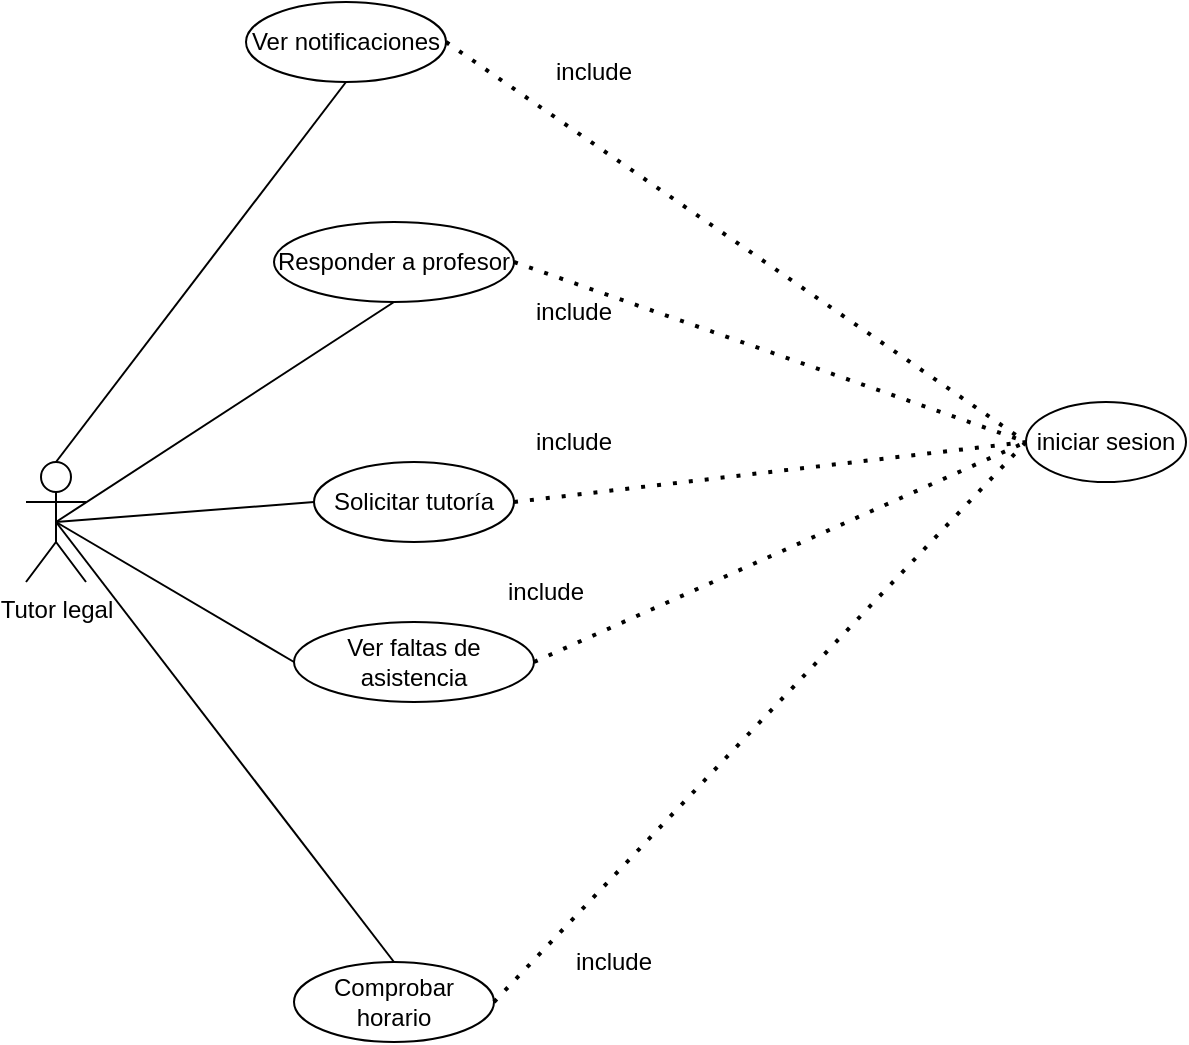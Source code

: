 <mxfile version="23.1.2" type="device">
  <diagram name="Página-1" id="hyVqW1V0iI4zDTiHf05N">
    <mxGraphModel dx="1434" dy="738" grid="1" gridSize="10" guides="1" tooltips="1" connect="1" arrows="1" fold="1" page="1" pageScale="1" pageWidth="827" pageHeight="1169" math="0" shadow="0">
      <root>
        <mxCell id="0" />
        <mxCell id="1" parent="0" />
        <mxCell id="z5FNIsvP50M4G_LjBHTO-1" value="Tutor legal" style="shape=umlActor;verticalLabelPosition=bottom;verticalAlign=top;html=1;outlineConnect=0;" parent="1" vertex="1">
          <mxGeometry x="170" y="320" width="30" height="60" as="geometry" />
        </mxCell>
        <mxCell id="z5FNIsvP50M4G_LjBHTO-2" value="Ver notificaciones" style="ellipse;whiteSpace=wrap;html=1;" parent="1" vertex="1">
          <mxGeometry x="280" y="90" width="100" height="40" as="geometry" />
        </mxCell>
        <mxCell id="z5FNIsvP50M4G_LjBHTO-3" value="Responder a profesor" style="ellipse;whiteSpace=wrap;html=1;" parent="1" vertex="1">
          <mxGeometry x="294" y="200" width="120" height="40" as="geometry" />
        </mxCell>
        <mxCell id="z5FNIsvP50M4G_LjBHTO-4" value="Ver faltas de asistencia" style="ellipse;whiteSpace=wrap;html=1;" parent="1" vertex="1">
          <mxGeometry x="304" y="400" width="120" height="40" as="geometry" />
        </mxCell>
        <mxCell id="z5FNIsvP50M4G_LjBHTO-5" value="Solicitar tutoría" style="ellipse;whiteSpace=wrap;html=1;" parent="1" vertex="1">
          <mxGeometry x="314" y="320" width="100" height="40" as="geometry" />
        </mxCell>
        <mxCell id="z5FNIsvP50M4G_LjBHTO-7" value="Comprobar horario" style="ellipse;whiteSpace=wrap;html=1;" parent="1" vertex="1">
          <mxGeometry x="304" y="570" width="100" height="40" as="geometry" />
        </mxCell>
        <mxCell id="LBB_YN3q98yg1C6do47--1" value="" style="endArrow=none;html=1;rounded=0;entryX=0.5;entryY=1;entryDx=0;entryDy=0;exitX=0.5;exitY=0;exitDx=0;exitDy=0;exitPerimeter=0;" edge="1" parent="1" source="z5FNIsvP50M4G_LjBHTO-1" target="z5FNIsvP50M4G_LjBHTO-2">
          <mxGeometry width="50" height="50" relative="1" as="geometry">
            <mxPoint x="180" y="290" as="sourcePoint" />
            <mxPoint x="230" y="240" as="targetPoint" />
          </mxGeometry>
        </mxCell>
        <mxCell id="LBB_YN3q98yg1C6do47--2" value="" style="endArrow=none;html=1;rounded=0;entryX=0.5;entryY=1;entryDx=0;entryDy=0;exitX=0.5;exitY=0.5;exitDx=0;exitDy=0;exitPerimeter=0;" edge="1" parent="1" source="z5FNIsvP50M4G_LjBHTO-1" target="z5FNIsvP50M4G_LjBHTO-3">
          <mxGeometry width="50" height="50" relative="1" as="geometry">
            <mxPoint x="195" y="330" as="sourcePoint" />
            <mxPoint x="250" y="230" as="targetPoint" />
          </mxGeometry>
        </mxCell>
        <mxCell id="LBB_YN3q98yg1C6do47--3" value="" style="endArrow=none;html=1;rounded=0;entryX=0;entryY=0.5;entryDx=0;entryDy=0;exitX=0.5;exitY=0.5;exitDx=0;exitDy=0;exitPerimeter=0;" edge="1" parent="1" source="z5FNIsvP50M4G_LjBHTO-1" target="z5FNIsvP50M4G_LjBHTO-5">
          <mxGeometry width="50" height="50" relative="1" as="geometry">
            <mxPoint x="195" y="360" as="sourcePoint" />
            <mxPoint x="360" y="290" as="targetPoint" />
          </mxGeometry>
        </mxCell>
        <mxCell id="LBB_YN3q98yg1C6do47--4" value="" style="endArrow=none;html=1;rounded=0;entryX=0;entryY=0.5;entryDx=0;entryDy=0;exitX=0.5;exitY=0.5;exitDx=0;exitDy=0;exitPerimeter=0;" edge="1" parent="1" source="z5FNIsvP50M4G_LjBHTO-1" target="z5FNIsvP50M4G_LjBHTO-4">
          <mxGeometry width="50" height="50" relative="1" as="geometry">
            <mxPoint x="195" y="360" as="sourcePoint" />
            <mxPoint x="390" y="340" as="targetPoint" />
          </mxGeometry>
        </mxCell>
        <mxCell id="LBB_YN3q98yg1C6do47--5" value="" style="endArrow=none;html=1;rounded=0;entryX=0.5;entryY=0;entryDx=0;entryDy=0;exitX=0.5;exitY=0.5;exitDx=0;exitDy=0;exitPerimeter=0;" edge="1" parent="1" source="z5FNIsvP50M4G_LjBHTO-1" target="z5FNIsvP50M4G_LjBHTO-7">
          <mxGeometry width="50" height="50" relative="1" as="geometry">
            <mxPoint x="195" y="360" as="sourcePoint" />
            <mxPoint x="270" y="420" as="targetPoint" />
          </mxGeometry>
        </mxCell>
        <mxCell id="LBB_YN3q98yg1C6do47--6" value="iniciar sesion" style="ellipse;whiteSpace=wrap;html=1;" vertex="1" parent="1">
          <mxGeometry x="670" y="290" width="80" height="40" as="geometry" />
        </mxCell>
        <mxCell id="LBB_YN3q98yg1C6do47--7" value="" style="endArrow=none;dashed=1;html=1;dashPattern=1 3;strokeWidth=2;rounded=0;entryX=0;entryY=0.5;entryDx=0;entryDy=0;exitX=1;exitY=0.5;exitDx=0;exitDy=0;" edge="1" parent="1" source="z5FNIsvP50M4G_LjBHTO-2" target="LBB_YN3q98yg1C6do47--6">
          <mxGeometry width="50" height="50" relative="1" as="geometry">
            <mxPoint x="450" y="220" as="sourcePoint" />
            <mxPoint x="500" y="170" as="targetPoint" />
          </mxGeometry>
        </mxCell>
        <mxCell id="LBB_YN3q98yg1C6do47--8" value="" style="endArrow=none;dashed=1;html=1;dashPattern=1 3;strokeWidth=2;rounded=0;entryX=0;entryY=0.5;entryDx=0;entryDy=0;exitX=1;exitY=0.5;exitDx=0;exitDy=0;" edge="1" parent="1" source="z5FNIsvP50M4G_LjBHTO-3" target="LBB_YN3q98yg1C6do47--6">
          <mxGeometry width="50" height="50" relative="1" as="geometry">
            <mxPoint x="390" y="120" as="sourcePoint" />
            <mxPoint x="660" y="320" as="targetPoint" />
          </mxGeometry>
        </mxCell>
        <mxCell id="LBB_YN3q98yg1C6do47--9" value="" style="endArrow=none;dashed=1;html=1;dashPattern=1 3;strokeWidth=2;rounded=0;entryX=0;entryY=0.5;entryDx=0;entryDy=0;exitX=1;exitY=0.5;exitDx=0;exitDy=0;" edge="1" parent="1" source="z5FNIsvP50M4G_LjBHTO-5" target="LBB_YN3q98yg1C6do47--6">
          <mxGeometry width="50" height="50" relative="1" as="geometry">
            <mxPoint x="424" y="250" as="sourcePoint" />
            <mxPoint x="660" y="320" as="targetPoint" />
          </mxGeometry>
        </mxCell>
        <mxCell id="LBB_YN3q98yg1C6do47--10" value="" style="endArrow=none;dashed=1;html=1;dashPattern=1 3;strokeWidth=2;rounded=0;entryX=0;entryY=0.5;entryDx=0;entryDy=0;exitX=1;exitY=0.5;exitDx=0;exitDy=0;" edge="1" parent="1" source="z5FNIsvP50M4G_LjBHTO-4" target="LBB_YN3q98yg1C6do47--6">
          <mxGeometry width="50" height="50" relative="1" as="geometry">
            <mxPoint x="440" y="350" as="sourcePoint" />
            <mxPoint x="660" y="320" as="targetPoint" />
          </mxGeometry>
        </mxCell>
        <mxCell id="LBB_YN3q98yg1C6do47--11" value="" style="endArrow=none;dashed=1;html=1;dashPattern=1 3;strokeWidth=2;rounded=0;entryX=0;entryY=0.5;entryDx=0;entryDy=0;exitX=1;exitY=0.5;exitDx=0;exitDy=0;" edge="1" parent="1" source="z5FNIsvP50M4G_LjBHTO-7" target="LBB_YN3q98yg1C6do47--6">
          <mxGeometry width="50" height="50" relative="1" as="geometry">
            <mxPoint x="424" y="460" as="sourcePoint" />
            <mxPoint x="660" y="320" as="targetPoint" />
          </mxGeometry>
        </mxCell>
        <mxCell id="LBB_YN3q98yg1C6do47--12" value="include" style="text;html=1;strokeColor=none;fillColor=none;align=center;verticalAlign=middle;whiteSpace=wrap;rounded=0;" vertex="1" parent="1">
          <mxGeometry x="400" y="370" width="60" height="30" as="geometry" />
        </mxCell>
        <mxCell id="LBB_YN3q98yg1C6do47--13" value="include" style="text;html=1;strokeColor=none;fillColor=none;align=center;verticalAlign=middle;whiteSpace=wrap;rounded=0;" vertex="1" parent="1">
          <mxGeometry x="414" y="295" width="60" height="30" as="geometry" />
        </mxCell>
        <mxCell id="LBB_YN3q98yg1C6do47--14" value="include" style="text;html=1;strokeColor=none;fillColor=none;align=center;verticalAlign=middle;whiteSpace=wrap;rounded=0;" vertex="1" parent="1">
          <mxGeometry x="414" y="230" width="60" height="30" as="geometry" />
        </mxCell>
        <mxCell id="LBB_YN3q98yg1C6do47--15" value="include" style="text;html=1;strokeColor=none;fillColor=none;align=center;verticalAlign=middle;whiteSpace=wrap;rounded=0;" vertex="1" parent="1">
          <mxGeometry x="424" y="110" width="60" height="30" as="geometry" />
        </mxCell>
        <mxCell id="LBB_YN3q98yg1C6do47--16" value="include" style="text;html=1;strokeColor=none;fillColor=none;align=center;verticalAlign=middle;whiteSpace=wrap;rounded=0;" vertex="1" parent="1">
          <mxGeometry x="434" y="555" width="60" height="30" as="geometry" />
        </mxCell>
      </root>
    </mxGraphModel>
  </diagram>
</mxfile>
